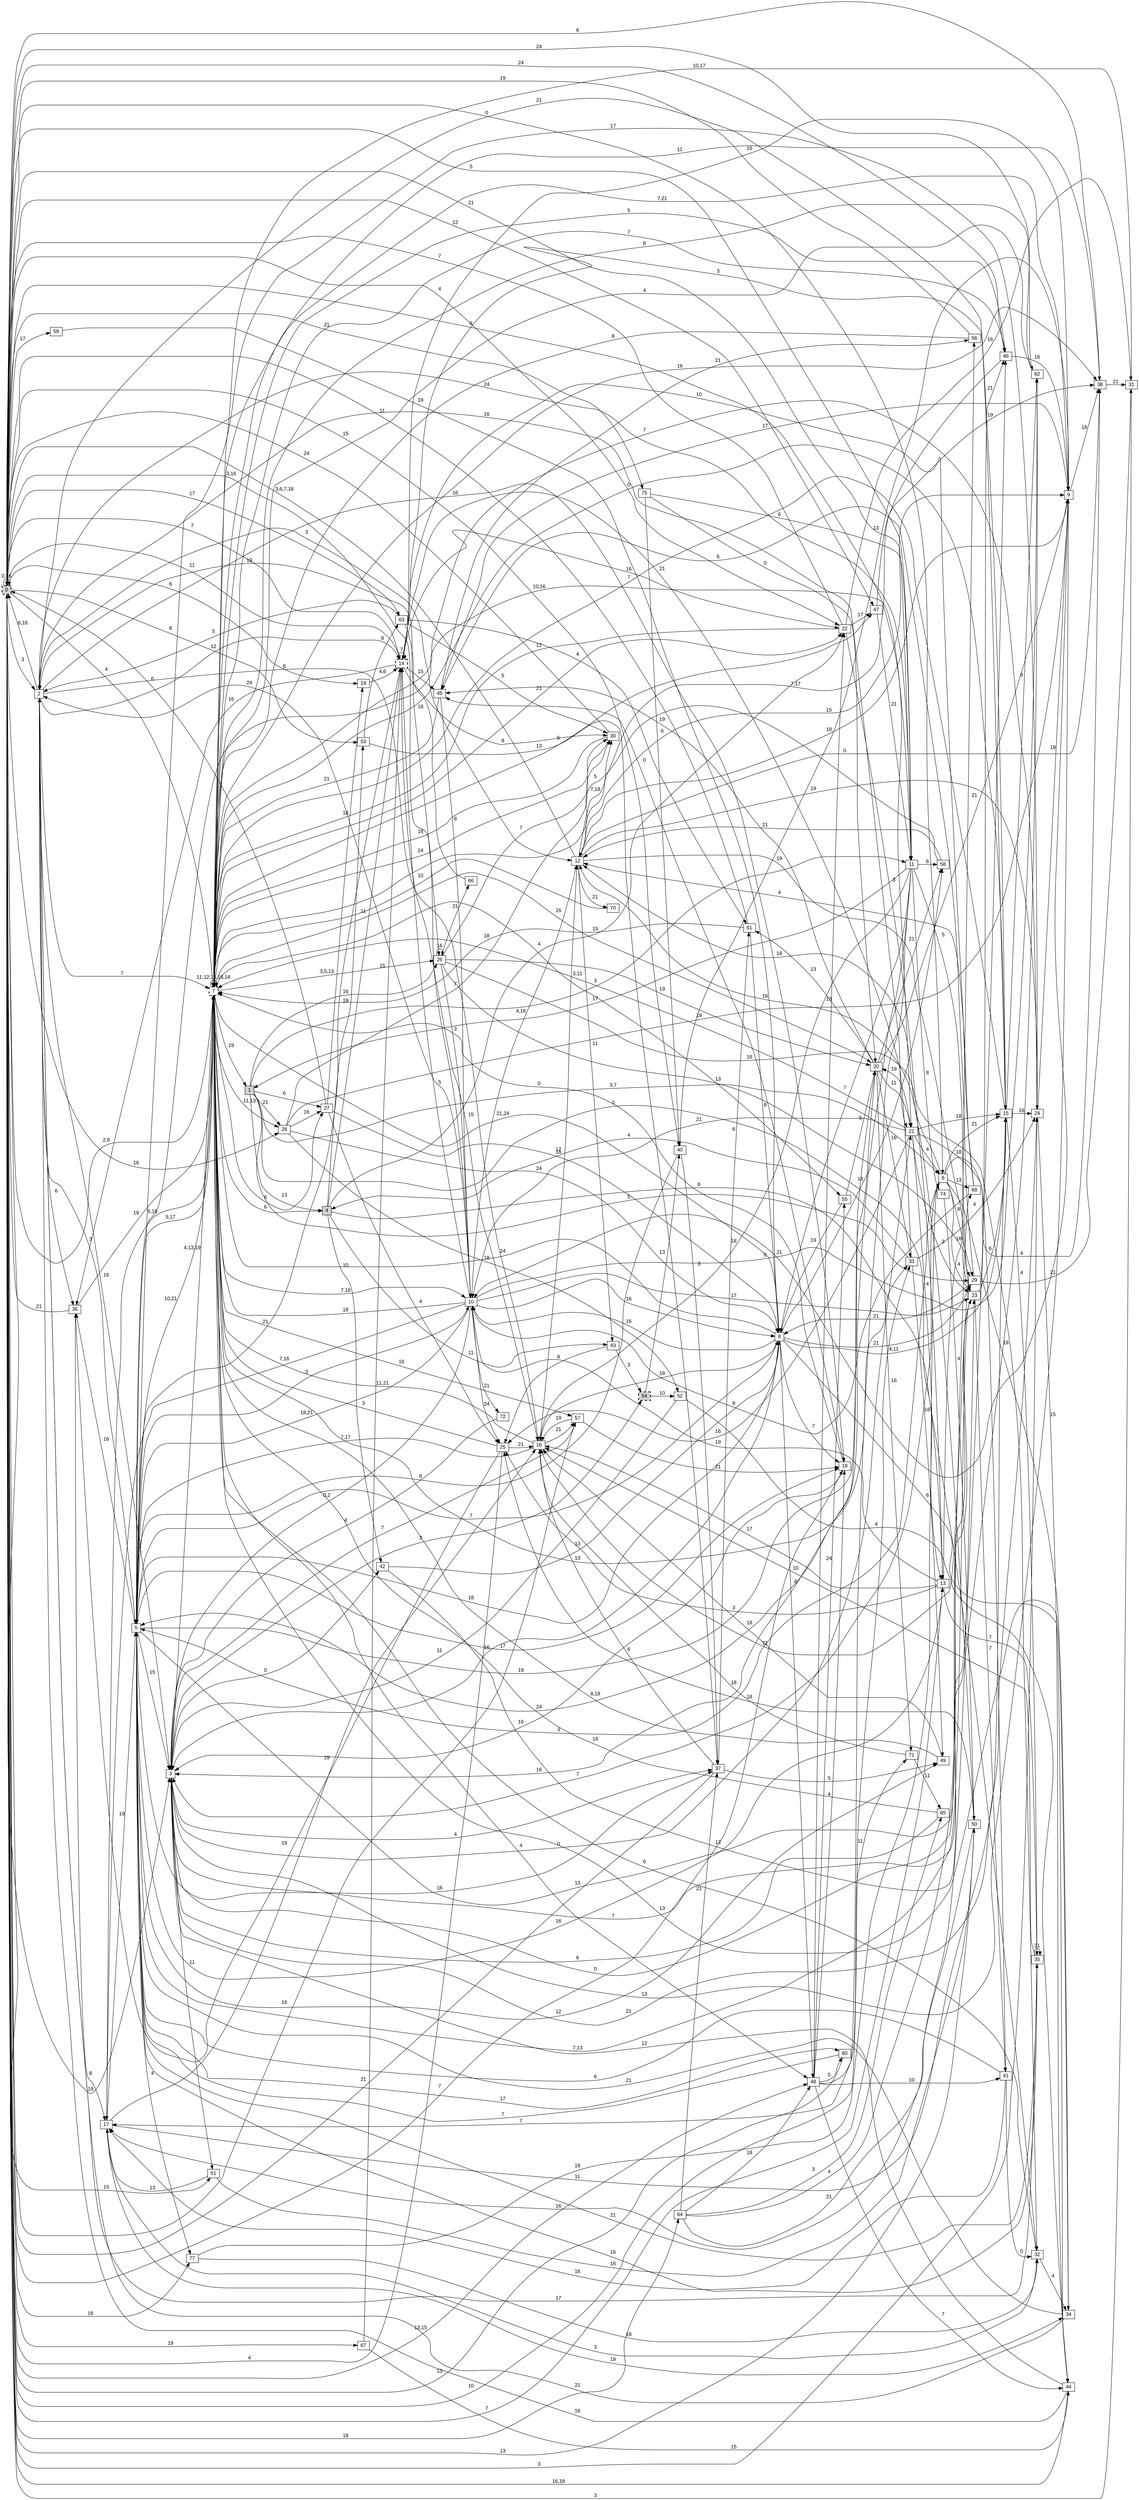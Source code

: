 digraph "NDFA" {
  rankdir=LR
  node [shape=box width=0.1 height=0.1 fontname=Arial]
  edge [fontname=Arial]
/* Estados */
 s0 [label="0" style="filled,bold,dashed"] /* I:1 F:1 D:0 */
 s1 [label="1" style="filled"] /* I:1 F:0 D:0 */
 s2 [label="2" ] /* I:0 F:0 D:0 */
 s3 [label="3" ] /* I:0 F:0 D:0 */
 s4 [label="4" style="filled"] /* I:1 F:0 D:0 */
 s5 [label="5" ] /* I:0 F:0 D:0 */
 s6 [label="6" ] /* I:0 F:0 D:0 */
 s7 [label="7" style="bold,dashed"] /* I:0 F:1 D:0 */
 s8 [label="8" ] /* I:0 F:0 D:0 */
 s9 [label="9" ] /* I:0 F:0 D:0 */
 s10 [label="10" ] /* I:0 F:0 D:0 */
 s11 [label="11" ] /* I:0 F:0 D:0 */
 s12 [label="12" ] /* I:0 F:0 D:0 */
 s13 [label="13" ] /* I:0 F:0 D:0 */
 s14 [label="14" style="bold,dashed"] /* I:0 F:1 D:0 */
 s15 [label="15" ] /* I:0 F:0 D:0 */
 s16 [label="16" ] /* I:0 F:0 D:0 */
 s17 [label="17" ] /* I:0 F:0 D:0 */
 s18 [label="18" ] /* I:0 F:0 D:0 */
 s19 [label="19" ] /* I:0 F:0 D:0 */
 s20 [label="20" ] /* I:0 F:0 D:0 */
 s21 [label="21" ] /* I:0 F:0 D:0 */
 s22 [label="22" ] /* I:0 F:0 D:0 */
 s23 [label="23" ] /* I:0 F:0 D:0 */
 s24 [label="24" ] /* I:0 F:0 D:0 */
 s25 [label="25" ] /* I:0 F:0 D:0 */
 s26 [label="26" ] /* I:0 F:0 D:0 */
 s27 [label="27" ] /* I:0 F:0 D:0 */
 s28 [label="28" ] /* I:0 F:0 D:0 */
 s29 [label="29" ] /* I:0 F:0 D:0 */
 s30 [label="30" ] /* I:0 F:0 D:0 */
 s31 [label="31" ] /* I:0 F:0 D:0 */
 s32 [label="32" ] /* I:0 F:0 D:0 */
 s33 [label="33" ] /* I:0 F:0 D:0 */
 s34 [label="34" ] /* I:0 F:0 D:0 */
 s35 [label="35" ] /* I:0 F:0 D:0 */
 s36 [label="36" ] /* I:0 F:0 D:0 */
 s37 [label="37" ] /* I:0 F:0 D:0 */
 s38 [label="38" ] /* I:0 F:0 D:0 */
 s40 [label="40" ] /* I:0 F:0 D:0 */
 s41 [label="41" ] /* I:0 F:0 D:0 */
 s42 [label="42" ] /* I:0 F:0 D:0 */
 s43 [label="43" ] /* I:0 F:0 D:0 */
 s44 [label="44" ] /* I:0 F:0 D:0 */
 s45 [label="45" ] /* I:0 F:0 D:0 */
 s46 [label="46" ] /* I:0 F:0 D:0 */
 s47 [label="47" ] /* I:0 F:0 D:0 */
 s48 [label="48" ] /* I:0 F:0 D:0 */
 s49 [label="49" ] /* I:0 F:0 D:0 */
 s50 [label="50" ] /* I:0 F:0 D:0 */
 s51 [label="51" ] /* I:0 F:0 D:0 */
 s52 [label="52" ] /* I:0 F:0 D:0 */
 s53 [label="53" ] /* I:0 F:0 D:0 */
 s54 [label="54" style="filled,bold,dashed"] /* I:1 F:1 D:0 */
 s55 [label="55" ] /* I:0 F:0 D:0 */
 s56 [label="56" ] /* I:0 F:0 D:0 */
 s57 [label="57" ] /* I:0 F:0 D:0 */
 s58 [label="58" ] /* I:0 F:0 D:0 */
 s59 [label="59" ] /* I:0 F:0 D:0 */
 s60 [label="60" ] /* I:0 F:0 D:0 */
 s61 [label="61" ] /* I:0 F:0 D:0 */
 s62 [label="62" ] /* I:0 F:0 D:0 */
 s63 [label="63" ] /* I:0 F:0 D:0 */
 s64 [label="64" ] /* I:0 F:0 D:0 */
 s65 [label="65" ] /* I:0 F:0 D:0 */
 s66 [label="66" ] /* I:0 F:0 D:0 */
 s67 [label="67" ] /* I:0 F:0 D:0 */
 s68 [label="68" ] /* I:0 F:0 D:0 */
 s70 [label="70" ] /* I:0 F:0 D:0 */
 s71 [label="71" ] /* I:0 F:0 D:0 */
 s72 [label="72" ] /* I:0 F:0 D:0 */
 s74 [label="74" ] /* I:0 F:0 D:0 */
 s75 [label="75" ] /* I:0 F:0 D:0 */
 s77 [label="77" ] /* I:0 F:0 D:0 */
/* Transiciones */
  s0 -> s0 [label="0,16"]
  s0 -> s2 [label="3"]
  s0 -> s3 [label="19"]
  s0 -> s6 [label="0"]
  s0 -> s7 [label="4"]
  s0 -> s10 [label="3,16"]
  s0 -> s11 [label="21"]
  s0 -> s13 [label="7"]
  s0 -> s14 [label="11"]
  s0 -> s18 [label="7"]
  s0 -> s19 [label="6"]
  s0 -> s21 [label="6"]
  s0 -> s22 [label="4"]
  s0 -> s24 [label="3"]
  s0 -> s28 [label="16"]
  s0 -> s33 [label="10"]
  s0 -> s38 [label="6"]
  s0 -> s40 [label="15"]
  s0 -> s46 [label="24"]
  s0 -> s47 [label="12"]
  s0 -> s48 [label="13,15"]
  s0 -> s50 [label="13"]
  s0 -> s51 [label="15"]
  s0 -> s53 [label="8"]
  s0 -> s57 [label="16"]
  s0 -> s59 [label="17"]
  s0 -> s63 [label="17"]
  s0 -> s64 [label="18"]
  s0 -> s67 [label="19"]
  s0 -> s75 [label="21"]
  s0 -> s77 [label="16"]
  s1 -> s4 [label="13"]
  s1 -> s6 [label="3,7"]
  s1 -> s11 [label="3"]
  s1 -> s13 [label="3"]
  s1 -> s26 [label="16"]
  s1 -> s27 [label="6"]
  s1 -> s28 [label="21"]
  s1 -> s29 [label="5"]
  s2 -> s0 [label="6,16"]
  s2 -> s3 [label="16"]
  s2 -> s5 [label="3"]
  s2 -> s7 [label="7"]
  s2 -> s12 [label="3"]
  s2 -> s14 [label="12"]
  s2 -> s16 [label="8"]
  s2 -> s18 [label="16"]
  s2 -> s21 [label="16"]
  s2 -> s36 [label="6"]
  s3 -> s7 [label="4,13,19"]
  s3 -> s21 [label="0"]
  s3 -> s24 [label="21"]
  s3 -> s37 [label="4"]
  s3 -> s42 [label="0"]
  s3 -> s46 [label="7"]
  s3 -> s51 [label="11"]
  s3 -> s54 [label="3"]
  s4 -> s14 [label="11"]
  s4 -> s22 [label="15"]
  s4 -> s32 [label="6"]
  s4 -> s42 [label="10"]
  s4 -> s43 [label="11"]
  s4 -> s53 [label="19"]
  s5 -> s3 [label="15"]
  s5 -> s7 [label="5,17"]
  s5 -> s8 [label="7"]
  s5 -> s10 [label="3"]
  s5 -> s11 [label="10,16"]
  s5 -> s13 [label="16"]
  s5 -> s14 [label="21"]
  s5 -> s18 [label="17"]
  s5 -> s20 [label="19"]
  s5 -> s23 [label="13"]
  s5 -> s35 [label="21"]
  s5 -> s36 [label="16"]
  s5 -> s37 [label="16"]
  s5 -> s49 [label="12"]
  s5 -> s60 [label="17"]
  s5 -> s77 [label="4"]
  s6 -> s3 [label="7"]
  s6 -> s5 [label="3"]
  s6 -> s12 [label="16"]
  s6 -> s15 [label="21"]
  s6 -> s23 [label="4"]
  s6 -> s29 [label="8"]
  s6 -> s34 [label="19"]
  s6 -> s38 [label="4"]
  s6 -> s68 [label="13"]
  s7 -> s0 [label="2,8"]
  s7 -> s1 [label="19"]
  s7 -> s4 [label="6"]
  s7 -> s5 [label="10,21"]
  s7 -> s7 [label="11,12,15,16,18"]
  s7 -> s8 [label="21,24"]
  s7 -> s10 [label="7,18"]
  s7 -> s15 [label="0"]
  s7 -> s20 [label="16"]
  s7 -> s22 [label="21"]
  s7 -> s26 [label="3,5,13"]
  s7 -> s27 [label="6"]
  s7 -> s28 [label="11,13"]
  s7 -> s30 [label="24"]
  s7 -> s33 [label="13"]
  s7 -> s38 [label="16"]
  s7 -> s46 [label="5"]
  s7 -> s47 [label="5"]
  s7 -> s48 [label="4"]
  s7 -> s55 [label="4"]
  s7 -> s57 [label="16"]
  s7 -> s62 [label="8"]
  s8 -> s3 [label="16"]
  s8 -> s5 [label="18"]
  s8 -> s7 [label="24"]
  s8 -> s10 [label="16"]
  s8 -> s15 [label="4,11"]
  s8 -> s16 [label="18"]
  s8 -> s18 [label="7"]
  s8 -> s29 [label="21"]
  s8 -> s44 [label="6"]
  s8 -> s48 [label="8"]
  s8 -> s58 [label="16"]
  s9 -> s3 [label="13"]
  s9 -> s7 [label="7,21"]
  s9 -> s10 [label="21"]
  s9 -> s12 [label="18"]
  s9 -> s38 [label="18"]
  s9 -> s45 [label="17"]
  s10 -> s2 [label="24"]
  s10 -> s3 [label="0,2"]
  s10 -> s5 [label="18,21"]
  s10 -> s7 [label="18"]
  s10 -> s8 [label="16"]
  s10 -> s12 [label="4,16"]
  s10 -> s14 [label="5"]
  s10 -> s17 [label="7,16"]
  s10 -> s23 [label="17"]
  s10 -> s25 [label="24"]
  s10 -> s62 [label="0"]
  s10 -> s72 [label="21"]
  s11 -> s0 [label="5"]
  s11 -> s1 [label="17"]
  s11 -> s2 [label="24"]
  s11 -> s5 [label="24"]
  s11 -> s8 [label="7"]
  s11 -> s16 [label="18"]
  s11 -> s17 [label="7"]
  s11 -> s23 [label="5"]
  s11 -> s58 [label="6"]
  s11 -> s74 [label="8"]
  s12 -> s0 [label="3,6,7,18"]
  s12 -> s9 [label="15"]
  s12 -> s23 [label="19"]
  s12 -> s24 [label="19"]
  s12 -> s30 [label="7,18"]
  s12 -> s43 [label="11"]
  s12 -> s70 [label="21"]
  s13 -> s10 [label="19"]
  s13 -> s16 [label="17"]
  s13 -> s25 [label="3"]
  s13 -> s35 [label="7"]
  s13 -> s56 [label="18"]
  s14 -> s0 [label="7"]
  s14 -> s9 [label="16"]
  s14 -> s14 [label="7"]
  s14 -> s15 [label="3"]
  s14 -> s16 [label="15"]
  s14 -> s22 [label="16"]
  s14 -> s30 [label="8"]
  s14 -> s36 [label="16"]
  s14 -> s45 [label="15"]
  s15 -> s2 [label="21"]
  s15 -> s7 [label="7"]
  s15 -> s24 [label="16"]
  s15 -> s35 [label="4"]
  s15 -> s62 [label="8"]
  s16 -> s5 [label="7,17"]
  s16 -> s7 [label="11,21"]
  s16 -> s12 [label="17"]
  s16 -> s57 [label="21"]
  s17 -> s5 [label="19"]
  s17 -> s7 [label="5,16"]
  s17 -> s15 [label="11"]
  s17 -> s16 [label="19"]
  s17 -> s32 [label="3"]
  s17 -> s34 [label="19"]
  s18 -> s3 [label="16"]
  s18 -> s7 [label="0"]
  s18 -> s45 [label="0"]
  s19 -> s14 [label="4,6"]
  s20 -> s3 [label="16"]
  s20 -> s9 [label="21"]
  s20 -> s21 [label="11"]
  s20 -> s33 [label="16"]
  s20 -> s45 [label="19"]
  s20 -> s58 [label="21"]
  s20 -> s61 [label="13"]
  s20 -> s71 [label="16"]
  s21 -> s6 [label="4"]
  s21 -> s7 [label="3,11"]
  s21 -> s10 [label="21"]
  s21 -> s13 [label="4"]
  s21 -> s15 [label="18"]
  s21 -> s20 [label="19"]
  s21 -> s23 [label="3"]
  s21 -> s25 [label="16"]
  s21 -> s41 [label="18"]
  s22 -> s0 [label="7"]
  s22 -> s7 [label="12"]
  s22 -> s13 [label="3"]
  s22 -> s31 [label="16"]
  s22 -> s47 [label="17"]
  s23 -> s3 [label="0"]
  s23 -> s5 [label="7,13"]
  s23 -> s15 [label="6"]
  s23 -> s41 [label="7"]
  s23 -> s46 [label="21"]
  s24 -> s5 [label="17"]
  s24 -> s7 [label="7"]
  s24 -> s9 [label="18"]
  s24 -> s44 [label="15"]
  s25 -> s0 [label="4"]
  s25 -> s7 [label="3"]
  s25 -> s16 [label="21"]
  s25 -> s36 [label="19"]
  s26 -> s10 [label="3"]
  s26 -> s20 [label="19"]
  s26 -> s26 [label="16"]
  s26 -> s29 [label="13"]
  s26 -> s30 [label="7"]
  s26 -> s32 [label="16"]
  s26 -> s66 [label="21"]
  s27 -> s0 [label="6"]
  s27 -> s8 [label="18"]
  s27 -> s19 [label="18"]
  s27 -> s25 [label="4"]
  s28 -> s8 [label="24"]
  s28 -> s9 [label="19"]
  s28 -> s27 [label="16"]
  s28 -> s30 [label="7"]
  s28 -> s52 [label="18"]
  s29 -> s8 [label="21"]
  s29 -> s16 [label="21"]
  s29 -> s31 [label="21"]
  s29 -> s45 [label="6"]
  s30 -> s0 [label="24"]
  s30 -> s7 [label="16"]
  s31 -> s0 [label="3"]
  s31 -> s7 [label="10,17"]
  s32 -> s7 [label="6"]
  s32 -> s34 [label="4"]
  s33 -> s4 [label="4"]
  s33 -> s14 [label="21"]
  s33 -> s24 [label="4"]
  s33 -> s49 [label="16"]
  s34 -> s2 [label="21"]
  s34 -> s5 [label="21"]
  s34 -> s7 [label="13"]
  s35 -> s2 [label="17"]
  s35 -> s5 [label="16"]
  s35 -> s16 [label="10"]
  s35 -> s35 [label="21"]
  s36 -> s0 [label="21"]
  s36 -> s7 [label="19"]
  s36 -> s17 [label="8"]
  s37 -> s0 [label="21"]
  s37 -> s16 [label="6"]
  s37 -> s49 [label="5"]
  s37 -> s61 [label="6"]
  s38 -> s7 [label="11"]
  s38 -> s12 [label="0"]
  s38 -> s31 [label="21"]
  s40 -> s5 [label="8"]
  s40 -> s9 [label="13"]
  s40 -> s37 [label="3"]
  s41 -> s5 [label="6"]
  s41 -> s17 [label="16"]
  s41 -> s32 [label="0"]
  s42 -> s8 [label="13"]
  s42 -> s62 [label="13"]
  s43 -> s25 [label="8"]
  s43 -> s54 [label="3"]
  s44 -> s0 [label="16,18"]
  s44 -> s2 [label="16"]
  s44 -> s3 [label="12"]
  s45 -> s7 [label="21"]
  s45 -> s10 [label="8"]
  s45 -> s56 [label="21"]
  s46 -> s7 [label="7"]
  s46 -> s9 [label="16"]
  s46 -> s12 [label="7,17"]
  s47 -> s11 [label="21"]
  s47 -> s38 [label="19"]
  s48 -> s18 [label="4"]
  s48 -> s22 [label="13"]
  s48 -> s41 [label="10"]
  s48 -> s44 [label="7"]
  s48 -> s55 [label="24"]
  s48 -> s60 [label="5"]
  s48 -> s71 [label="11"]
  s49 -> s7 [label="8,18"]
  s49 -> s16 [label="18"]
  s50 -> s12 [label="18"]
  s50 -> s17 [label="16"]
  s50 -> s25 [label="18"]
  s51 -> s17 [label="13"]
  s51 -> s50 [label="16"]
  s52 -> s3 [label="11"]
  s52 -> s44 [label="4"]
  s53 -> s37 [label="13"]
  s53 -> s63 [label="8"]
  s54 -> s40 [label="13"]
  s54 -> s52 [label="10"]
  s55 -> s8 [label="19"]
  s55 -> s20 [label="5"]
  s56 -> s0 [label="19"]
  s56 -> s7 [label="8"]
  s57 -> s3 [label="7"]
  s57 -> s16 [label="19"]
  s57 -> s18 [label="21"]
  s58 -> s7 [label="5"]
  s58 -> s12 [label="21"]
  s59 -> s8 [label="19"]
  s60 -> s0 [label="13"]
  s60 -> s5 [label="7"]
  s61 -> s0 [label="11"]
  s61 -> s7 [label="18"]
  s61 -> s8 [label="8"]
  s62 -> s0 [label="24"]
  s62 -> s7 [label="4"]
  s63 -> s2 [label="5"]
  s63 -> s26 [label="18"]
  s63 -> s30 [label="5"]
  s63 -> s61 [label="4"]
  s64 -> s23 [label="21"]
  s64 -> s37 [label="21"]
  s64 -> s48 [label="18"]
  s64 -> s65 [label="3"]
  s64 -> s68 [label="4"]
  s65 -> s3 [label="6"]
  s65 -> s7 [label="18"]
  s66 -> s2 [label="19"]
  s67 -> s14 [label="15"]
  s67 -> s44 [label="15"]
  s68 -> s10 [label="8"]
  s68 -> s12 [label="4"]
  s68 -> s14 [label="10"]
  s70 -> s7 [label="10"]
  s71 -> s16 [label="18"]
  s71 -> s65 [label="11"]
  s72 -> s3 [label="4"]
  s74 -> s50 [label="4"]
  s75 -> s11 [label="6"]
  s75 -> s20 [label="0"]
  s75 -> s40 [label="6"]
  s77 -> s6 [label="18"]
  s77 -> s32 [label="18"]
}
